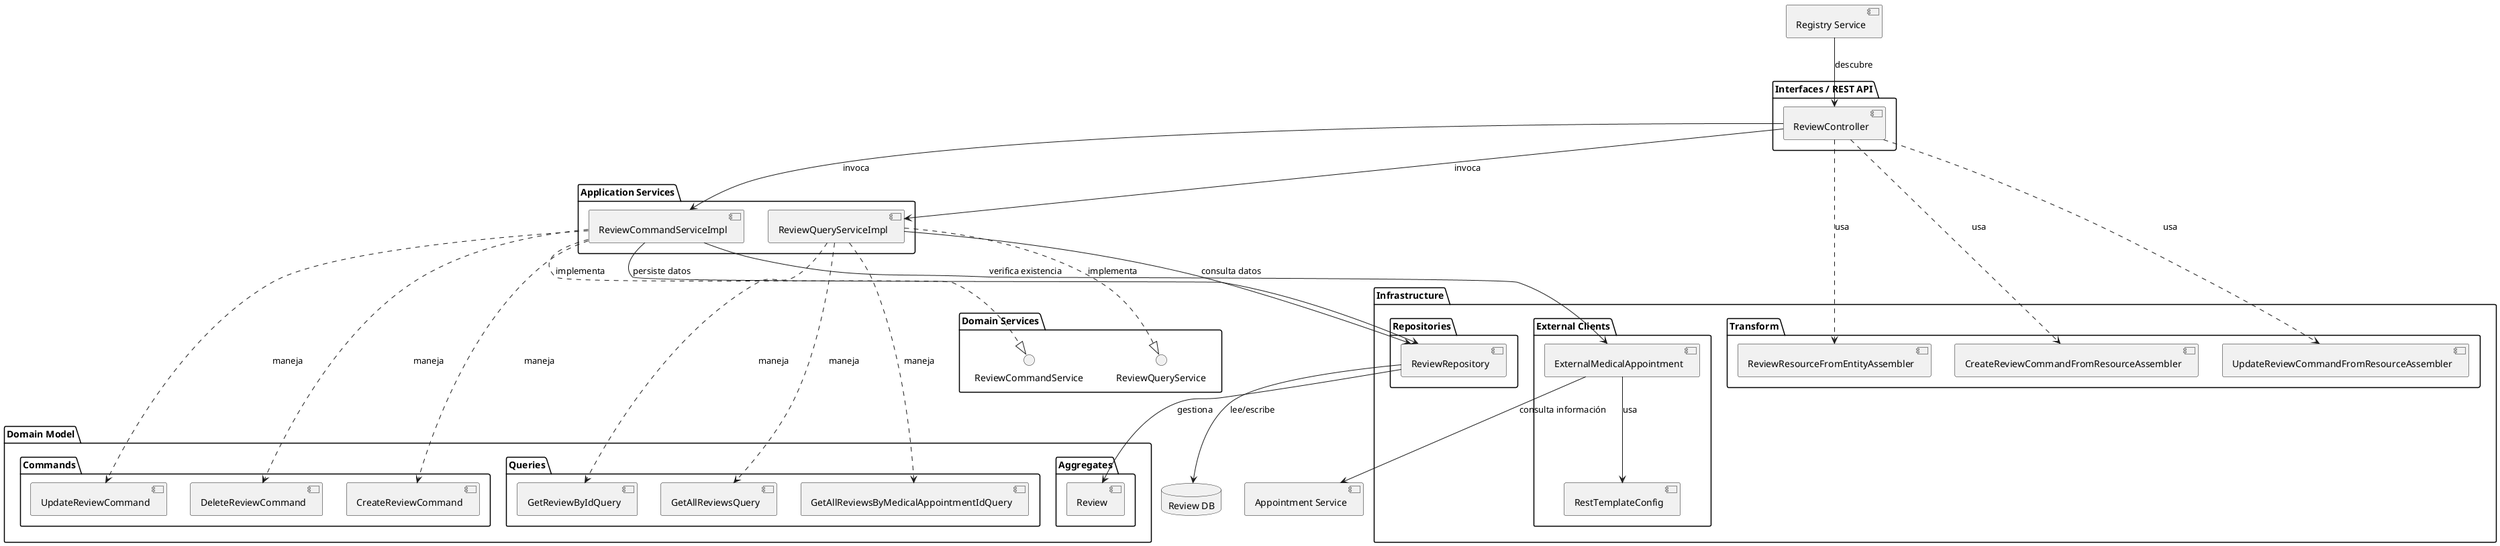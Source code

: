 @startuml Review Service Component Diagram

package "Interfaces / REST API" {
  [ReviewController] as reviewController
}

package "Application Services" {
  [ReviewCommandServiceImpl] as reviewCommandImpl
  [ReviewQueryServiceImpl] as reviewQueryImpl
}

package "Domain Services" {
  interface "ReviewCommandService" as reviewCommandService
  interface "ReviewQueryService" as reviewQueryService
}

package "Domain Model" {
  package "Aggregates" {
    [Review] as reviewEntity
  }

  package "Commands" {
    [CreateReviewCommand] as createReviewCmd
    [UpdateReviewCommand] as updateReviewCmd
    [DeleteReviewCommand] as deleteReviewCmd
  }

  package "Queries" {
    [GetReviewByIdQuery] as getReviewByIdQuery
    [GetAllReviewsQuery] as getAllReviewsQuery
    [GetAllReviewsByMedicalAppointmentIdQuery] as getByAppointmentQuery
  }
}

package "Infrastructure" {
  package "Repositories" {
    [ReviewRepository] as reviewRepository
  }

  package "External Clients" {
    [ExternalMedicalAppointment] as externalAppointment
    [RestTemplateConfig] as restTemplateConfig
  }

  package "Transform" {
    [ReviewResourceFromEntityAssembler] as reviewResourceAssembler
    [CreateReviewCommandFromResourceAssembler] as createReviewAssembler
    [UpdateReviewCommandFromResourceAssembler] as updateReviewAssembler
  }
}

database "Review DB" as db

' Relaciones internas
reviewController --> reviewCommandImpl : invoca
reviewController --> reviewQueryImpl : invoca

reviewCommandImpl ..|> reviewCommandService : implementa
reviewQueryImpl ..|> reviewQueryService : implementa

reviewController ..> reviewResourceAssembler : usa
reviewController ..> createReviewAssembler : usa
reviewController ..> updateReviewAssembler : usa

reviewCommandImpl --> reviewRepository : persiste datos
reviewQueryImpl --> reviewRepository : consulta datos

reviewRepository --> reviewEntity : gestiona

reviewCommandImpl ..> createReviewCmd : maneja
reviewCommandImpl ..> updateReviewCmd : maneja
reviewCommandImpl ..> deleteReviewCmd : maneja

reviewQueryImpl ..> getReviewByIdQuery : maneja
reviewQueryImpl ..> getAllReviewsQuery : maneja
reviewQueryImpl ..> getByAppointmentQuery : maneja

' Relaciones externas
reviewRepository --> db : lee/escribe
reviewCommandImpl --> externalAppointment : verifica existencia
externalAppointment --> restTemplateConfig : usa
externalAppointment --> [Appointment Service] : consulta información

[Registry Service] --> reviewController : descubre

@enduml